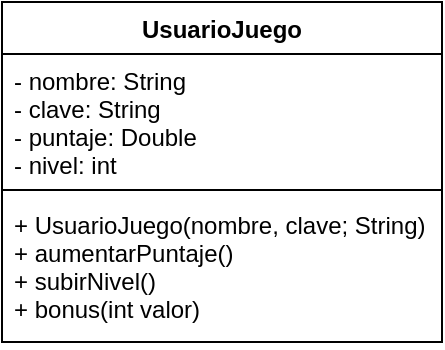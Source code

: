 <mxfile version="20.5.1" type="device"><diagram id="9seDXVQ6S5fEfIT52Glm" name="Page-1"><mxGraphModel dx="546" dy="494" grid="1" gridSize="10" guides="1" tooltips="1" connect="1" arrows="1" fold="1" page="1" pageScale="1" pageWidth="1100" pageHeight="850" math="0" shadow="0"><root><mxCell id="0"/><mxCell id="1" parent="0"/><mxCell id="c5borQzO49NsEt-ehf5g-1" value="UsuarioJuego" style="swimlane;fontStyle=1;align=center;verticalAlign=top;childLayout=stackLayout;horizontal=1;startSize=26;horizontalStack=0;resizeParent=1;resizeParentMax=0;resizeLast=0;collapsible=1;marginBottom=0;" vertex="1" parent="1"><mxGeometry x="180" y="70" width="220" height="170" as="geometry"/></mxCell><mxCell id="c5borQzO49NsEt-ehf5g-2" value="- nombre: String&#10;- clave: String&#10;- puntaje: Double&#10;- nivel: int" style="text;strokeColor=none;fillColor=none;align=left;verticalAlign=top;spacingLeft=4;spacingRight=4;overflow=hidden;rotatable=0;points=[[0,0.5],[1,0.5]];portConstraint=eastwest;" vertex="1" parent="c5borQzO49NsEt-ehf5g-1"><mxGeometry y="26" width="220" height="64" as="geometry"/></mxCell><mxCell id="c5borQzO49NsEt-ehf5g-3" value="" style="line;strokeWidth=1;fillColor=none;align=left;verticalAlign=middle;spacingTop=-1;spacingLeft=3;spacingRight=3;rotatable=0;labelPosition=right;points=[];portConstraint=eastwest;strokeColor=inherit;" vertex="1" parent="c5borQzO49NsEt-ehf5g-1"><mxGeometry y="90" width="220" height="8" as="geometry"/></mxCell><mxCell id="c5borQzO49NsEt-ehf5g-4" value="+ UsuarioJuego(nombre, clave; String)&#10;+ aumentarPuntaje()&#10;+ subirNivel()&#10;+ bonus(int valor)" style="text;strokeColor=none;fillColor=none;align=left;verticalAlign=top;spacingLeft=4;spacingRight=4;overflow=hidden;rotatable=0;points=[[0,0.5],[1,0.5]];portConstraint=eastwest;" vertex="1" parent="c5borQzO49NsEt-ehf5g-1"><mxGeometry y="98" width="220" height="72" as="geometry"/></mxCell></root></mxGraphModel></diagram></mxfile>